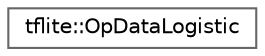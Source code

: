 digraph "Graphical Class Hierarchy"
{
 // LATEX_PDF_SIZE
  bgcolor="transparent";
  edge [fontname=Helvetica,fontsize=10,labelfontname=Helvetica,labelfontsize=10];
  node [fontname=Helvetica,fontsize=10,shape=box,height=0.2,width=0.4];
  rankdir="LR";
  Node0 [id="Node000000",label="tflite::OpDataLogistic",height=0.2,width=0.4,color="grey40", fillcolor="white", style="filled",URL="$structtflite_1_1_op_data_logistic.html",tooltip=" "];
}
